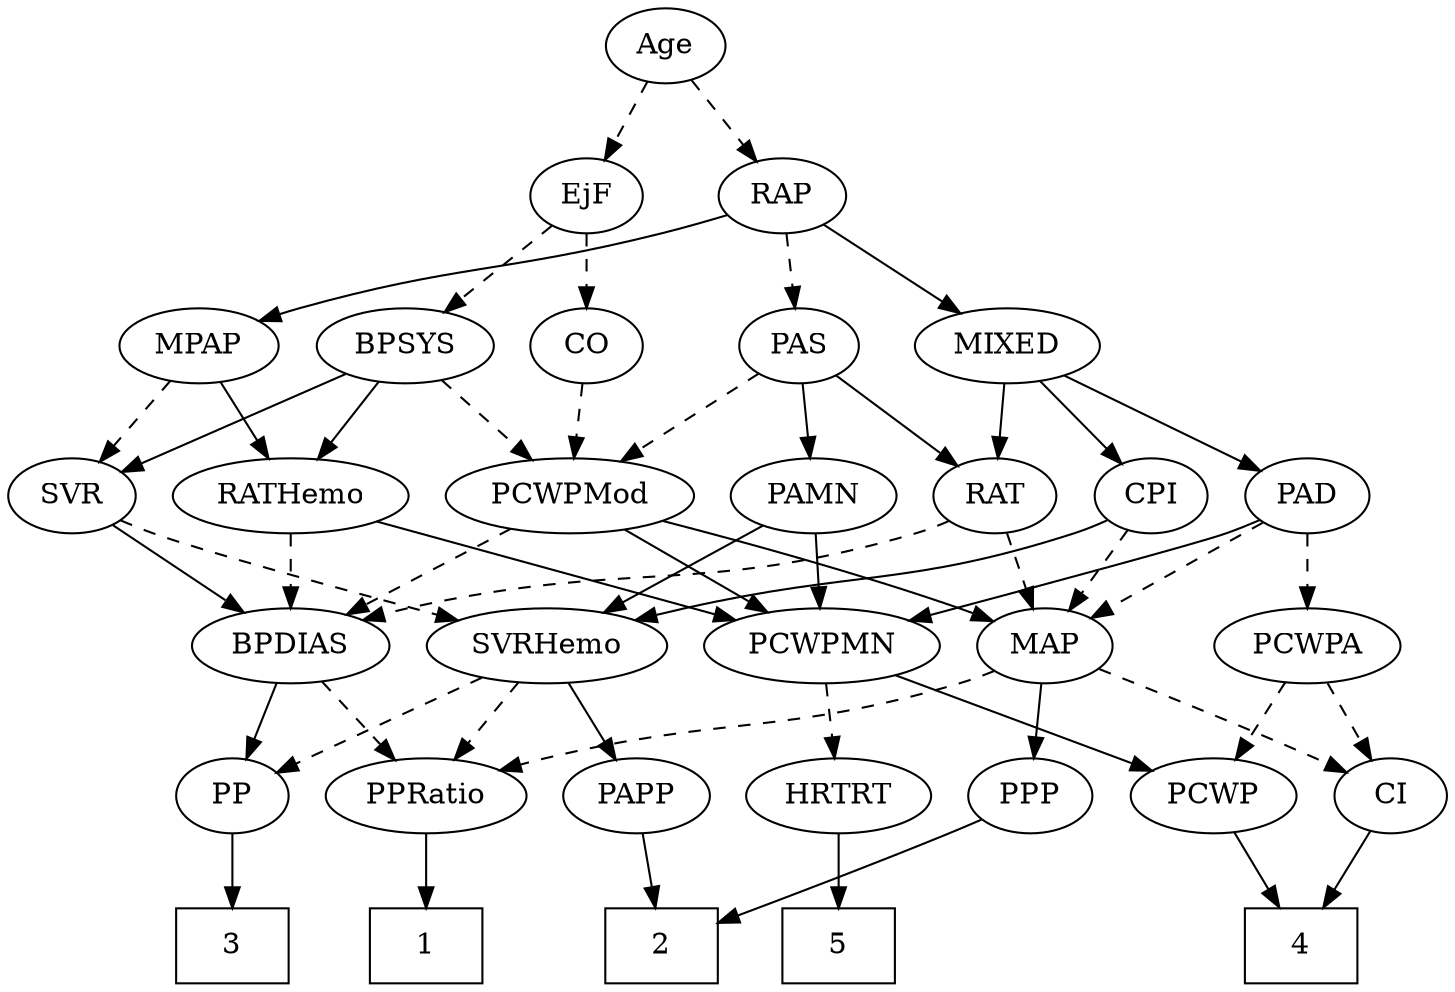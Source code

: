 strict digraph {
	graph [bb="0,0,657.95,468"];
	node [label="\N"];
	1	[height=0.5,
		pos="207.95,18",
		shape=box,
		width=0.75];
	2	[height=0.5,
		pos="431.95,18",
		shape=box,
		width=0.75];
	3	[height=0.5,
		pos="122.95,18",
		shape=box,
		width=0.75];
	4	[height=0.5,
		pos="590.95,18",
		shape=box,
		width=0.75];
	5	[height=0.5,
		pos="304.95,18",
		shape=box,
		width=0.75];
	Age	[height=0.5,
		pos="283.95,450",
		width=0.75];
	EjF	[height=0.5,
		pos="247.95,378",
		width=0.75];
	Age -> EjF	[pos="e,256.25,395.15 275.6,432.76 271.24,424.28 265.8,413.71 260.91,404.2",
		style=dashed];
	RAP	[height=0.5,
		pos="335.95,378",
		width=0.77632];
	Age -> RAP	[pos="e,324.44,394.49 295.49,433.46 302.22,424.4 310.85,412.79 318.41,402.61",
		style=dashed];
	BPSYS	[height=0.5,
		pos="164.95,306",
		width=1.0471];
	EjF -> BPSYS	[pos="e,182.75,322.01 231.55,363.17 219.89,353.34 204,339.93 190.66,328.69",
		style=dashed];
	CO	[height=0.5,
		pos="247.95,306",
		width=0.75];
	EjF -> CO	[pos="e,247.95,324.1 247.95,359.7 247.95,351.98 247.95,342.71 247.95,334.11",
		style=dashed];
	MIXED	[height=0.5,
		pos="434.95,306",
		width=1.1193];
	RAP -> MIXED	[pos="e,414.16,321.7 354.11,364.16 368.56,353.94 389.06,339.44 405.8,327.61",
		style=solid];
	MPAP	[height=0.5,
		pos="73.948,306",
		width=0.97491];
	RAP -> MPAP	[pos="e,100.71,318.1 312.03,368.61 303.25,365.69 293.21,362.51 283.95,360 211.09,340.24 190.26,345.67 117.95,324 115.39,323.23 112.77,\
322.39 110.14,321.49",
		style=solid];
	PAS	[height=0.5,
		pos="342.95,306",
		width=0.75];
	RAP -> PAS	[pos="e,341.24,324.1 337.68,359.7 338.45,351.98 339.38,342.71 340.24,334.11",
		style=dashed];
	PAD	[height=0.5,
		pos="575.95,234",
		width=0.79437];
	MIXED -> PAD	[pos="e,553.95,245.92 460.81,292.16 484.5,280.4 519.6,262.97 544.82,250.45",
		style=solid];
	CPI	[height=0.5,
		pos="501.95,234",
		width=0.75];
	MIXED -> CPI	[pos="e,487.72,249.86 450.15,289.12 459.13,279.73 470.65,267.7 480.54,257.36",
		style=solid];
	RAT	[height=0.5,
		pos="429.95,234",
		width=0.75827];
	MIXED -> RAT	[pos="e,431.17,252.1 433.71,287.7 433.16,279.98 432.5,270.71 431.88,262.11",
		style=solid];
	RATHemo	[height=0.5,
		pos="122.95,234",
		width=1.3721];
	MPAP -> RATHemo	[pos="e,111.3,251.63 85.312,288.76 91.286,280.23 98.74,269.58 105.43,260.02",
		style=solid];
	SVR	[height=0.5,
		pos="27.948,234",
		width=0.77632];
	MPAP -> SVR	[pos="e,38.559,251.15 63.279,288.76 57.589,280.11 50.47,269.27 44.116,259.6",
		style=dashed];
	BPSYS -> RATHemo	[pos="e,133.12,251.96 154.99,288.41 150.05,280.16 143.95,270.01 138.41,260.78",
		style=solid];
	BPSYS -> SVR	[pos="e,49.42,245.97 140.14,292.32 117.16,280.59 82.938,263.1 58.335,250.53",
		style=solid];
	PCWPMod	[height=0.5,
		pos="241.95,234",
		width=1.4443];
	BPSYS -> PCWPMod	[pos="e,224.2,251.13 181.66,289.81 191.86,280.53 205.11,268.48 216.6,258.05",
		style=dashed];
	PCWPA	[height=0.5,
		pos="575.95,162",
		width=1.1555];
	PAD -> PCWPA	[pos="e,575.95,180.1 575.95,215.7 575.95,207.98 575.95,198.71 575.95,190.11",
		style=dashed];
	PCWPMN	[height=0.5,
		pos="350.95,162",
		width=1.3902];
	PAD -> PCWPMN	[pos="e,391.61,172.72 553.66,222.39 548.56,220.14 543.11,217.88 537.95,216 492.53,199.5 439.41,184.88 401.41,175.19",
		style=solid];
	MAP	[height=0.5,
		pos="470.95,162",
		width=0.84854];
	PAD -> MAP	[pos="e,490.44,175.99 556.69,220.16 540.51,209.37 517.17,193.82 498.93,181.66",
		style=dashed];
	CO -> PCWPMod	[pos="e,243.41,252.1 246.46,287.7 245.8,279.98 245.01,270.71 244.27,262.11",
		style=dashed];
	PAMN	[height=0.5,
		pos="347.95,234",
		width=1.011];
	PAS -> PAMN	[pos="e,346.73,252.1 344.18,287.7 344.73,279.98 345.4,270.71 346.01,262.11",
		style=solid];
	PAS -> RAT	[pos="e,413.22,248.46 359.72,291.5 372.6,281.14 390.58,266.67 405.12,254.97",
		style=solid];
	PAS -> PCWPMod	[pos="e,264.08,250.34 324.89,292.49 310.4,282.44 289.72,268.11 272.63,256.27",
		style=dashed];
	PAMN -> PCWPMN	[pos="e,350.21,180.1 348.69,215.7 349.02,207.98 349.42,198.71 349.79,190.11",
		style=solid];
	SVRHemo	[height=0.5,
		pos="232.95,162",
		width=1.3902];
	PAMN -> SVRHemo	[pos="e,257.44,177.91 325.77,219.5 308.87,209.21 285.32,194.88 266.17,183.22",
		style=solid];
	RATHemo -> PCWPMN	[pos="e,314.03,174.33 159.58,221.75 198.94,209.67 261.58,190.44 304.4,177.29",
		style=solid];
	BPDIAS	[height=0.5,
		pos="122.95,162",
		width=1.1735];
	RATHemo -> BPDIAS	[pos="e,122.95,180.1 122.95,215.7 122.95,207.98 122.95,198.71 122.95,190.11",
		style=dashed];
	CPI -> SVRHemo	[pos="e,269.97,174.14 481.35,222.25 476.4,219.96 471.06,217.71 465.95,216 391.05,190.96 368.61,198.95 291.95,180 287.93,179.01 283.78,\
177.93 279.62,176.8",
		style=solid];
	CPI -> MAP	[pos="e,478.46,179.96 494.6,216.41 491.02,208.34 486.64,198.43 482.62,189.35",
		style=dashed];
	RAT -> BPDIAS	[pos="e,154,174.22 409.2,222.29 404,219.93 398.36,217.65 392.95,216 298.62,187.15 269.7,203.67 173.95,180 170.58,179.17 167.12,178.22 \
163.66,177.21",
		style=dashed];
	RAT -> MAP	[pos="e,461.49,179.15 439.46,216.76 444.48,208.19 450.74,197.49 456.36,187.9",
		style=dashed];
	SVR -> SVRHemo	[pos="e,195.54,174.21 49.666,222.47 54.638,220.22 59.935,217.93 64.948,216 87.138,207.44 144.38,189.72 185.88,177.13",
		style=dashed];
	SVR -> BPDIAS	[pos="e,102.52,178.05 45.816,219.83 59.421,209.81 78.426,195.81 94.167,184.21",
		style=solid];
	PCWPMod -> PCWPMN	[pos="e,327.34,178.16 265.6,217.81 281.17,207.81 301.75,194.6 318.79,183.65",
		style=solid];
	PCWPMod -> BPDIAS	[pos="e,146.93,177.11 216.71,218.15 198.92,207.69 174.94,193.58 155.68,182.26",
		style=dashed];
	PCWPMod -> MAP	[pos="e,444.45,171.1 279.51,221.52 322.5,208.38 392.43,187 434.82,174.04",
		style=solid];
	PCWP	[height=0.5,
		pos="550.95,90",
		width=0.97491];
	PCWPA -> PCWP	[pos="e,556.94,107.79 569.9,144.05 567.04,136.06 563.57,126.33 560.38,117.4",
		style=dashed];
	CI	[height=0.5,
		pos="630.95,90",
		width=0.75];
	PCWPA -> CI	[pos="e,619.01,106.19 588.7,144.76 595.84,135.68 604.87,124.19 612.74,114.18",
		style=dashed];
	PCWPMN -> PCWP	[pos="e,524.02,101.61 386.72,149.31 418.43,138.84 465.94,122.88 506.95,108 509.46,107.09 512.04,106.13 514.65,105.16",
		style=solid];
	HRTRT	[height=0.5,
		pos="304.95,90",
		width=1.1013];
	PCWPMN -> HRTRT	[pos="e,315.77,107.47 340.05,144.41 334.49,135.95 327.62,125.49 321.43,116.08",
		style=dashed];
	PP	[height=0.5,
		pos="122.95,90",
		width=0.75];
	SVRHemo -> PP	[pos="e,141.76,102.97 209.35,145.98 192.15,135.04 168.78,120.17 150.69,108.65",
		style=dashed];
	PPRatio	[height=0.5,
		pos="207.95,90",
		width=1.1013];
	SVRHemo -> PPRatio	[pos="e,214.12,108.28 226.9,144.05 224.08,136.18 220.67,126.62 217.52,117.79",
		style=dashed];
	PAPP	[height=0.5,
		pos="393.95,90",
		width=0.88464];
	SVRHemo -> PAPP	[pos="e,369.45,101.65 263.61,147.67 291.23,135.66 331.77,118.04 360.28,105.64",
		style=solid];
	BPDIAS -> PP	[pos="e,122.95,108.1 122.95,143.7 122.95,135.98 122.95,126.71 122.95,118.11",
		style=solid];
	BPDIAS -> PPRatio	[pos="e,189.72,106.01 141.81,145.46 153.53,135.82 168.76,123.28 181.65,112.66",
		style=dashed];
	PPP	[height=0.5,
		pos="470.95,90",
		width=0.75];
	MAP -> PPP	[pos="e,470.95,108.1 470.95,143.7 470.95,135.98 470.95,126.71 470.95,118.11",
		style=solid];
	MAP -> PPRatio	[pos="e,237.48,102.04 443.99,153.22 433.4,150.24 421.13,146.86 409.95,144 341.86,126.56 323.4,127.76 255.95,108 253.03,107.15 250.03,106.21 \
247.02,105.24",
		style=dashed];
	MAP -> CI	[pos="e,609.69,101.2 495.3,150.91 520.39,140.43 560.57,123.46 594.95,108 596.74,107.19 598.59,106.35 600.44,105.5",
		style=dashed];
	PP -> 3	[pos="e,122.95,36.104 122.95,71.697 122.95,63.983 122.95,54.712 122.95,46.112",
		style=solid];
	PPP -> 2	[pos="e,441.49,36.124 461.9,72.765 457.31,64.525 451.62,54.317 446.44,45.016",
		style=solid];
	PPRatio -> 1	[pos="e,207.95,36.104 207.95,71.697 207.95,63.983 207.95,54.712 207.95,46.112",
		style=solid];
	PCWP -> 4	[pos="e,580.98,36.447 560.43,72.411 565.07,64.285 570.77,54.307 575.98,45.184",
		style=solid];
	CI -> 4	[pos="e,600.73,36.124 621.67,72.765 616.96,64.525 611.13,54.317 605.81,45.016",
		style=solid];
	PAPP -> 2	[pos="e,422.48,36.447 402.95,72.411 407.32,64.369 412.67,54.515 417.58,45.47",
		style=solid];
	HRTRT -> 5	[pos="e,304.95,36.104 304.95,71.697 304.95,63.983 304.95,54.712 304.95,46.112",
		style=solid];
}

